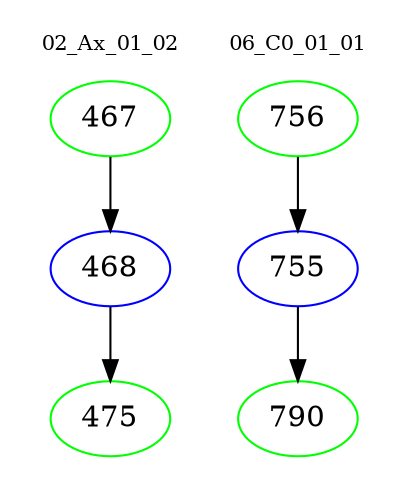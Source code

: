 digraph{
subgraph cluster_0 {
color = white
label = "02_Ax_01_02";
fontsize=10;
T0_467 [label="467", color="green"]
T0_467 -> T0_468 [color="black"]
T0_468 [label="468", color="blue"]
T0_468 -> T0_475 [color="black"]
T0_475 [label="475", color="green"]
}
subgraph cluster_1 {
color = white
label = "06_C0_01_01";
fontsize=10;
T1_756 [label="756", color="green"]
T1_756 -> T1_755 [color="black"]
T1_755 [label="755", color="blue"]
T1_755 -> T1_790 [color="black"]
T1_790 [label="790", color="green"]
}
}
